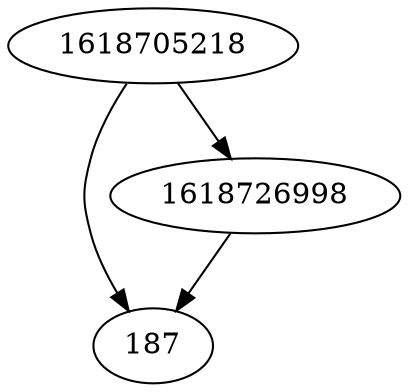 strict digraph  {
1618705218;
187;
1618726998;
1618705218 -> 187;
1618705218 -> 1618726998;
1618726998 -> 187;
}
